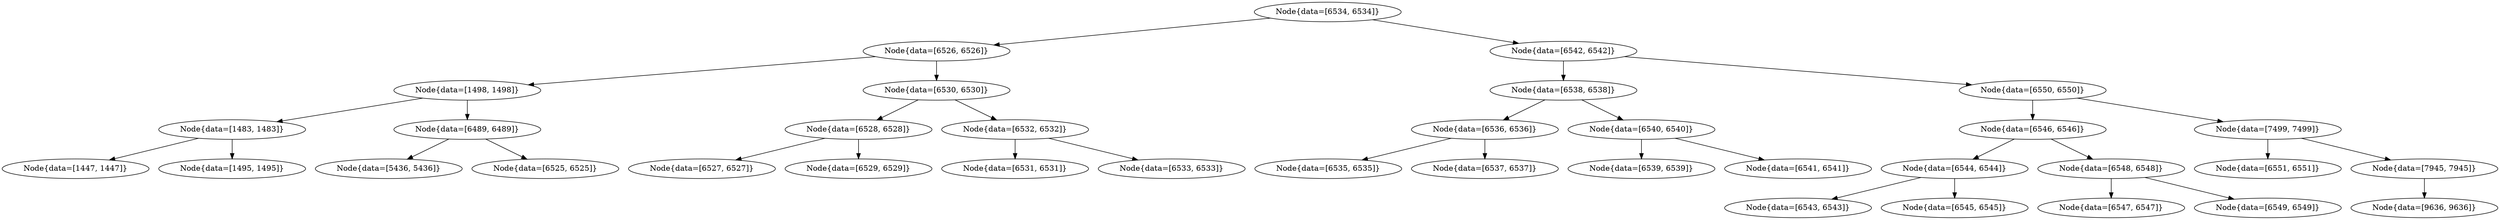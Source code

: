 digraph G{
112823506 [label="Node{data=[6534, 6534]}"]
112823506 -> 940676167
940676167 [label="Node{data=[6526, 6526]}"]
940676167 -> 2065537287
2065537287 [label="Node{data=[1498, 1498]}"]
2065537287 -> 1442843617
1442843617 [label="Node{data=[1483, 1483]}"]
1442843617 -> 471192303
471192303 [label="Node{data=[1447, 1447]}"]
1442843617 -> 680709766
680709766 [label="Node{data=[1495, 1495]}"]
2065537287 -> 1070645042
1070645042 [label="Node{data=[6489, 6489]}"]
1070645042 -> 1767502890
1767502890 [label="Node{data=[5436, 5436]}"]
1070645042 -> 1533661508
1533661508 [label="Node{data=[6525, 6525]}"]
940676167 -> 1697763921
1697763921 [label="Node{data=[6530, 6530]}"]
1697763921 -> 1596119274
1596119274 [label="Node{data=[6528, 6528]}"]
1596119274 -> 2038206336
2038206336 [label="Node{data=[6527, 6527]}"]
1596119274 -> 1812627994
1812627994 [label="Node{data=[6529, 6529]}"]
1697763921 -> 121796240
121796240 [label="Node{data=[6532, 6532]}"]
121796240 -> 1324223258
1324223258 [label="Node{data=[6531, 6531]}"]
121796240 -> 1408474568
1408474568 [label="Node{data=[6533, 6533]}"]
112823506 -> 1808912382
1808912382 [label="Node{data=[6542, 6542]}"]
1808912382 -> 2142491362
2142491362 [label="Node{data=[6538, 6538]}"]
2142491362 -> 1102819541
1102819541 [label="Node{data=[6536, 6536]}"]
1102819541 -> 250177783
250177783 [label="Node{data=[6535, 6535]}"]
1102819541 -> 1797449963
1797449963 [label="Node{data=[6537, 6537]}"]
2142491362 -> 182916015
182916015 [label="Node{data=[6540, 6540]}"]
182916015 -> 382089022
382089022 [label="Node{data=[6539, 6539]}"]
182916015 -> 1403866049
1403866049 [label="Node{data=[6541, 6541]}"]
1808912382 -> 791971055
791971055 [label="Node{data=[6550, 6550]}"]
791971055 -> 494702797
494702797 [label="Node{data=[6546, 6546]}"]
494702797 -> 975448987
975448987 [label="Node{data=[6544, 6544]}"]
975448987 -> 57580637
57580637 [label="Node{data=[6543, 6543]}"]
975448987 -> 150364963
150364963 [label="Node{data=[6545, 6545]}"]
494702797 -> 1911906312
1911906312 [label="Node{data=[6548, 6548]}"]
1911906312 -> 1788278110
1788278110 [label="Node{data=[6547, 6547]}"]
1911906312 -> 502075429
502075429 [label="Node{data=[6549, 6549]}"]
791971055 -> 649693120
649693120 [label="Node{data=[7499, 7499]}"]
649693120 -> 2081834559
2081834559 [label="Node{data=[6551, 6551]}"]
649693120 -> 561471718
561471718 [label="Node{data=[7945, 7945]}"]
561471718 -> 1416503509
1416503509 [label="Node{data=[9636, 9636]}"]
}